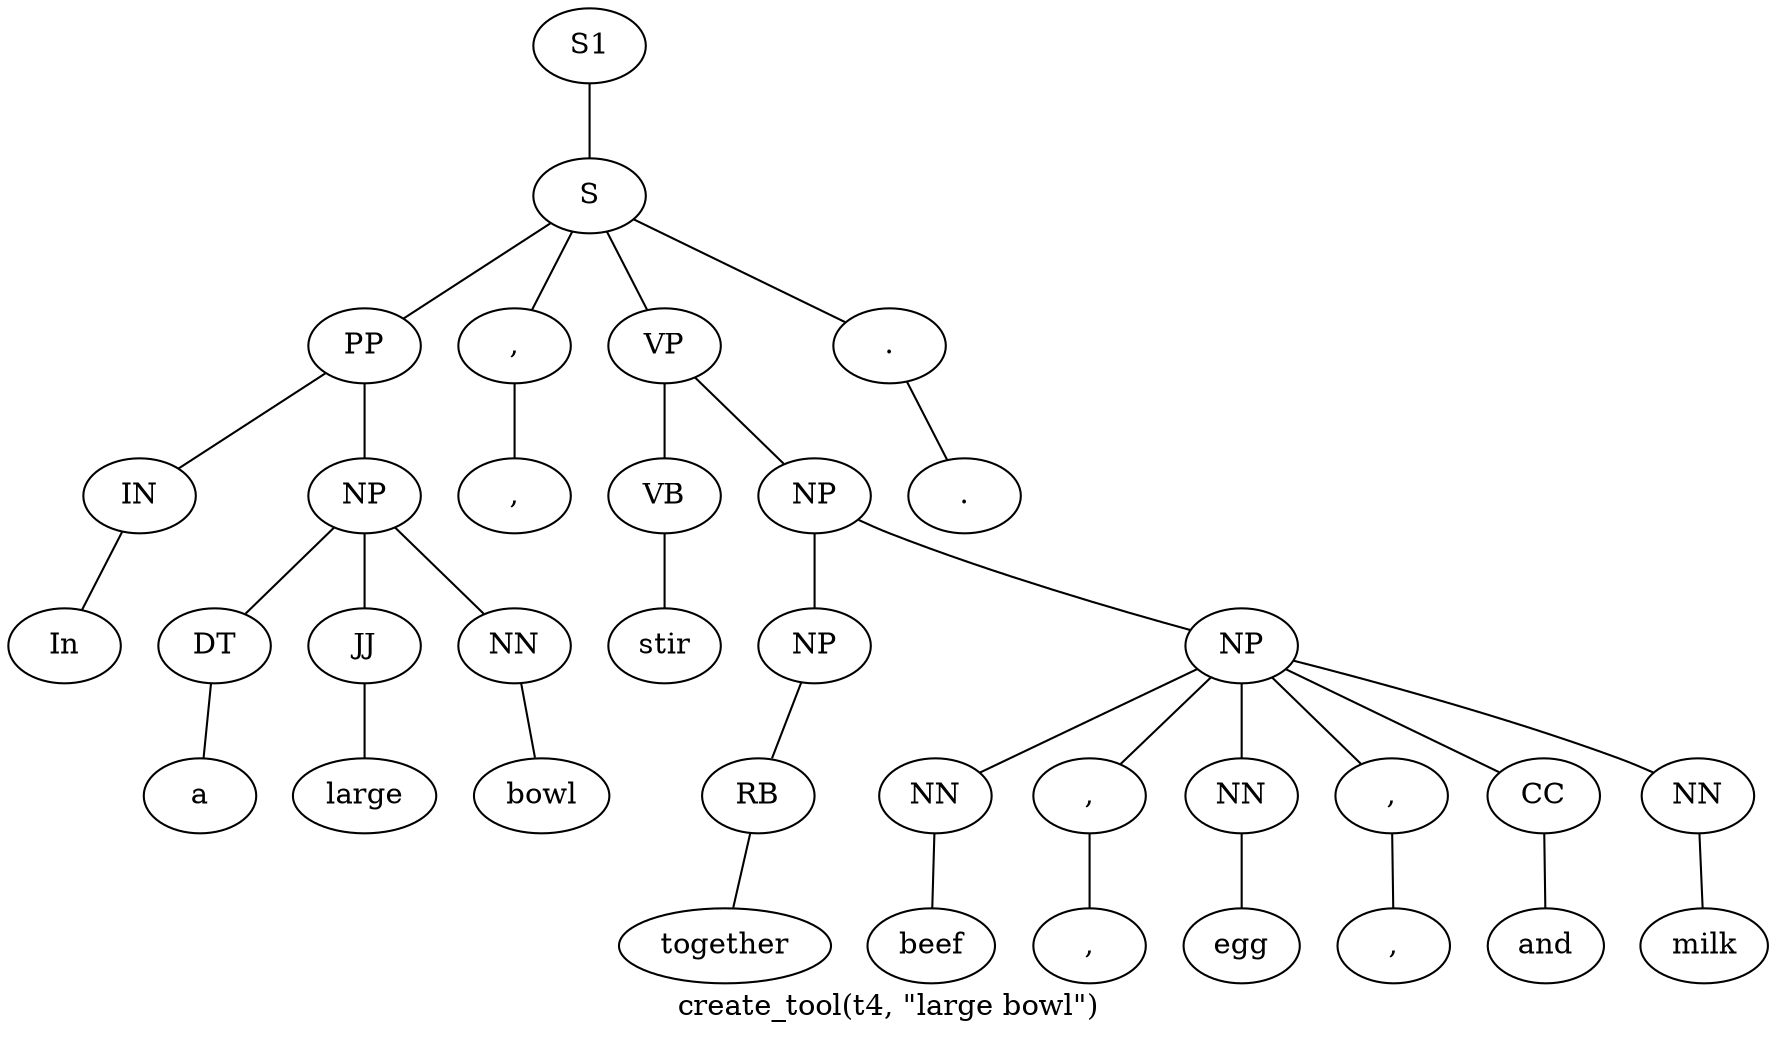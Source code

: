 graph SyntaxGraph {
	label = "create_tool(t4, \"large bowl\")";
	Node0 [label="S1"];
	Node1 [label="S"];
	Node2 [label="PP"];
	Node3 [label="IN"];
	Node4 [label="In"];
	Node5 [label="NP"];
	Node6 [label="DT"];
	Node7 [label="a"];
	Node8 [label="JJ"];
	Node9 [label="large"];
	Node10 [label="NN"];
	Node11 [label="bowl"];
	Node12 [label=","];
	Node13 [label=","];
	Node14 [label="VP"];
	Node15 [label="VB"];
	Node16 [label="stir"];
	Node17 [label="NP"];
	Node18 [label="NP"];
	Node19 [label="RB"];
	Node20 [label="together"];
	Node21 [label="NP"];
	Node22 [label="NN"];
	Node23 [label="beef"];
	Node24 [label=","];
	Node25 [label=","];
	Node26 [label="NN"];
	Node27 [label="egg"];
	Node28 [label=","];
	Node29 [label=","];
	Node30 [label="CC"];
	Node31 [label="and"];
	Node32 [label="NN"];
	Node33 [label="milk"];
	Node34 [label="."];
	Node35 [label="."];

	Node0 -- Node1;
	Node1 -- Node2;
	Node1 -- Node12;
	Node1 -- Node14;
	Node1 -- Node34;
	Node2 -- Node3;
	Node2 -- Node5;
	Node3 -- Node4;
	Node5 -- Node6;
	Node5 -- Node8;
	Node5 -- Node10;
	Node6 -- Node7;
	Node8 -- Node9;
	Node10 -- Node11;
	Node12 -- Node13;
	Node14 -- Node15;
	Node14 -- Node17;
	Node15 -- Node16;
	Node17 -- Node18;
	Node17 -- Node21;
	Node18 -- Node19;
	Node19 -- Node20;
	Node21 -- Node22;
	Node21 -- Node24;
	Node21 -- Node26;
	Node21 -- Node28;
	Node21 -- Node30;
	Node21 -- Node32;
	Node22 -- Node23;
	Node24 -- Node25;
	Node26 -- Node27;
	Node28 -- Node29;
	Node30 -- Node31;
	Node32 -- Node33;
	Node34 -- Node35;
}